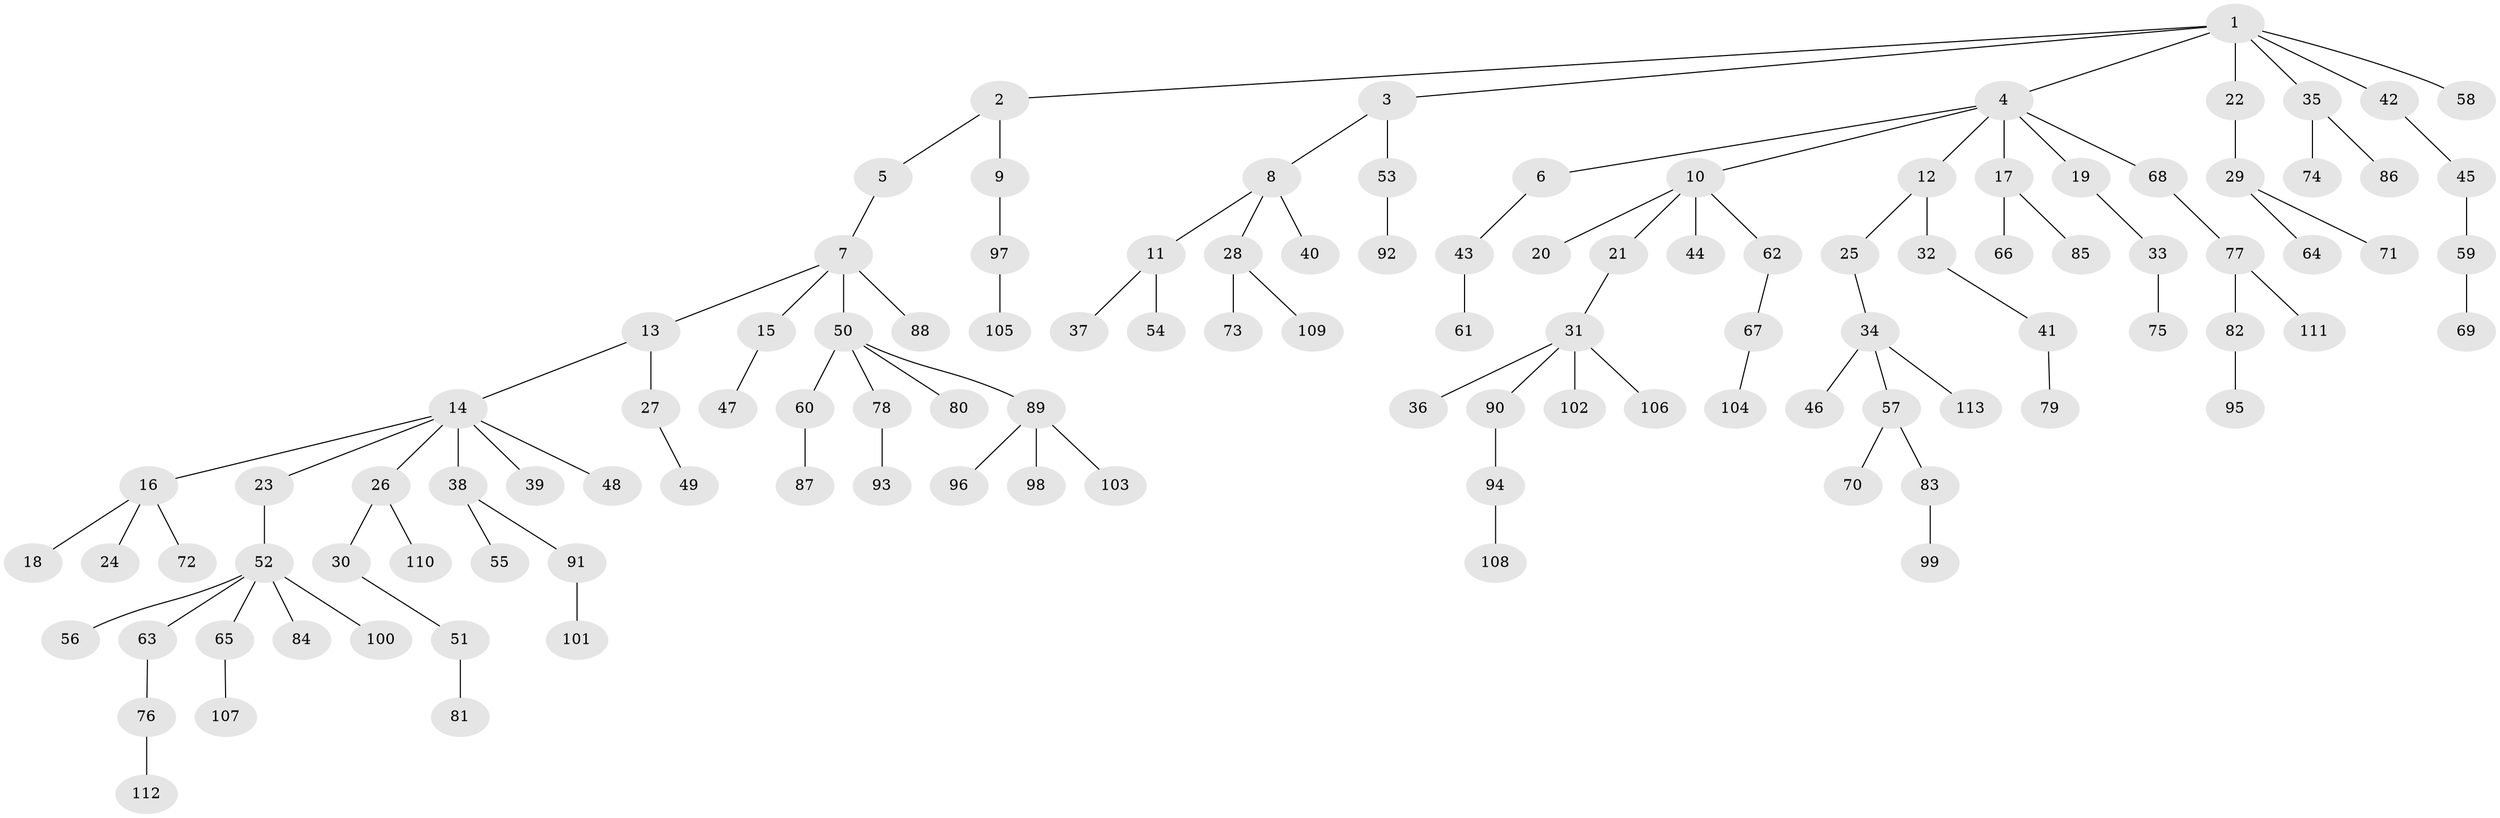 // coarse degree distribution, {4: 0.04477611940298507, 2: 0.2835820895522388, 1: 0.6119402985074627, 5: 0.029850746268656716, 10: 0.014925373134328358, 21: 0.014925373134328358}
// Generated by graph-tools (version 1.1) at 2025/56/03/04/25 21:56:05]
// undirected, 113 vertices, 112 edges
graph export_dot {
graph [start="1"]
  node [color=gray90,style=filled];
  1;
  2;
  3;
  4;
  5;
  6;
  7;
  8;
  9;
  10;
  11;
  12;
  13;
  14;
  15;
  16;
  17;
  18;
  19;
  20;
  21;
  22;
  23;
  24;
  25;
  26;
  27;
  28;
  29;
  30;
  31;
  32;
  33;
  34;
  35;
  36;
  37;
  38;
  39;
  40;
  41;
  42;
  43;
  44;
  45;
  46;
  47;
  48;
  49;
  50;
  51;
  52;
  53;
  54;
  55;
  56;
  57;
  58;
  59;
  60;
  61;
  62;
  63;
  64;
  65;
  66;
  67;
  68;
  69;
  70;
  71;
  72;
  73;
  74;
  75;
  76;
  77;
  78;
  79;
  80;
  81;
  82;
  83;
  84;
  85;
  86;
  87;
  88;
  89;
  90;
  91;
  92;
  93;
  94;
  95;
  96;
  97;
  98;
  99;
  100;
  101;
  102;
  103;
  104;
  105;
  106;
  107;
  108;
  109;
  110;
  111;
  112;
  113;
  1 -- 2;
  1 -- 3;
  1 -- 4;
  1 -- 22;
  1 -- 35;
  1 -- 42;
  1 -- 58;
  2 -- 5;
  2 -- 9;
  3 -- 8;
  3 -- 53;
  4 -- 6;
  4 -- 10;
  4 -- 12;
  4 -- 17;
  4 -- 19;
  4 -- 68;
  5 -- 7;
  6 -- 43;
  7 -- 13;
  7 -- 15;
  7 -- 50;
  7 -- 88;
  8 -- 11;
  8 -- 28;
  8 -- 40;
  9 -- 97;
  10 -- 20;
  10 -- 21;
  10 -- 44;
  10 -- 62;
  11 -- 37;
  11 -- 54;
  12 -- 25;
  12 -- 32;
  13 -- 14;
  13 -- 27;
  14 -- 16;
  14 -- 23;
  14 -- 26;
  14 -- 38;
  14 -- 39;
  14 -- 48;
  15 -- 47;
  16 -- 18;
  16 -- 24;
  16 -- 72;
  17 -- 66;
  17 -- 85;
  19 -- 33;
  21 -- 31;
  22 -- 29;
  23 -- 52;
  25 -- 34;
  26 -- 30;
  26 -- 110;
  27 -- 49;
  28 -- 73;
  28 -- 109;
  29 -- 64;
  29 -- 71;
  30 -- 51;
  31 -- 36;
  31 -- 90;
  31 -- 102;
  31 -- 106;
  32 -- 41;
  33 -- 75;
  34 -- 46;
  34 -- 57;
  34 -- 113;
  35 -- 74;
  35 -- 86;
  38 -- 55;
  38 -- 91;
  41 -- 79;
  42 -- 45;
  43 -- 61;
  45 -- 59;
  50 -- 60;
  50 -- 78;
  50 -- 80;
  50 -- 89;
  51 -- 81;
  52 -- 56;
  52 -- 63;
  52 -- 65;
  52 -- 84;
  52 -- 100;
  53 -- 92;
  57 -- 70;
  57 -- 83;
  59 -- 69;
  60 -- 87;
  62 -- 67;
  63 -- 76;
  65 -- 107;
  67 -- 104;
  68 -- 77;
  76 -- 112;
  77 -- 82;
  77 -- 111;
  78 -- 93;
  82 -- 95;
  83 -- 99;
  89 -- 96;
  89 -- 98;
  89 -- 103;
  90 -- 94;
  91 -- 101;
  94 -- 108;
  97 -- 105;
}

